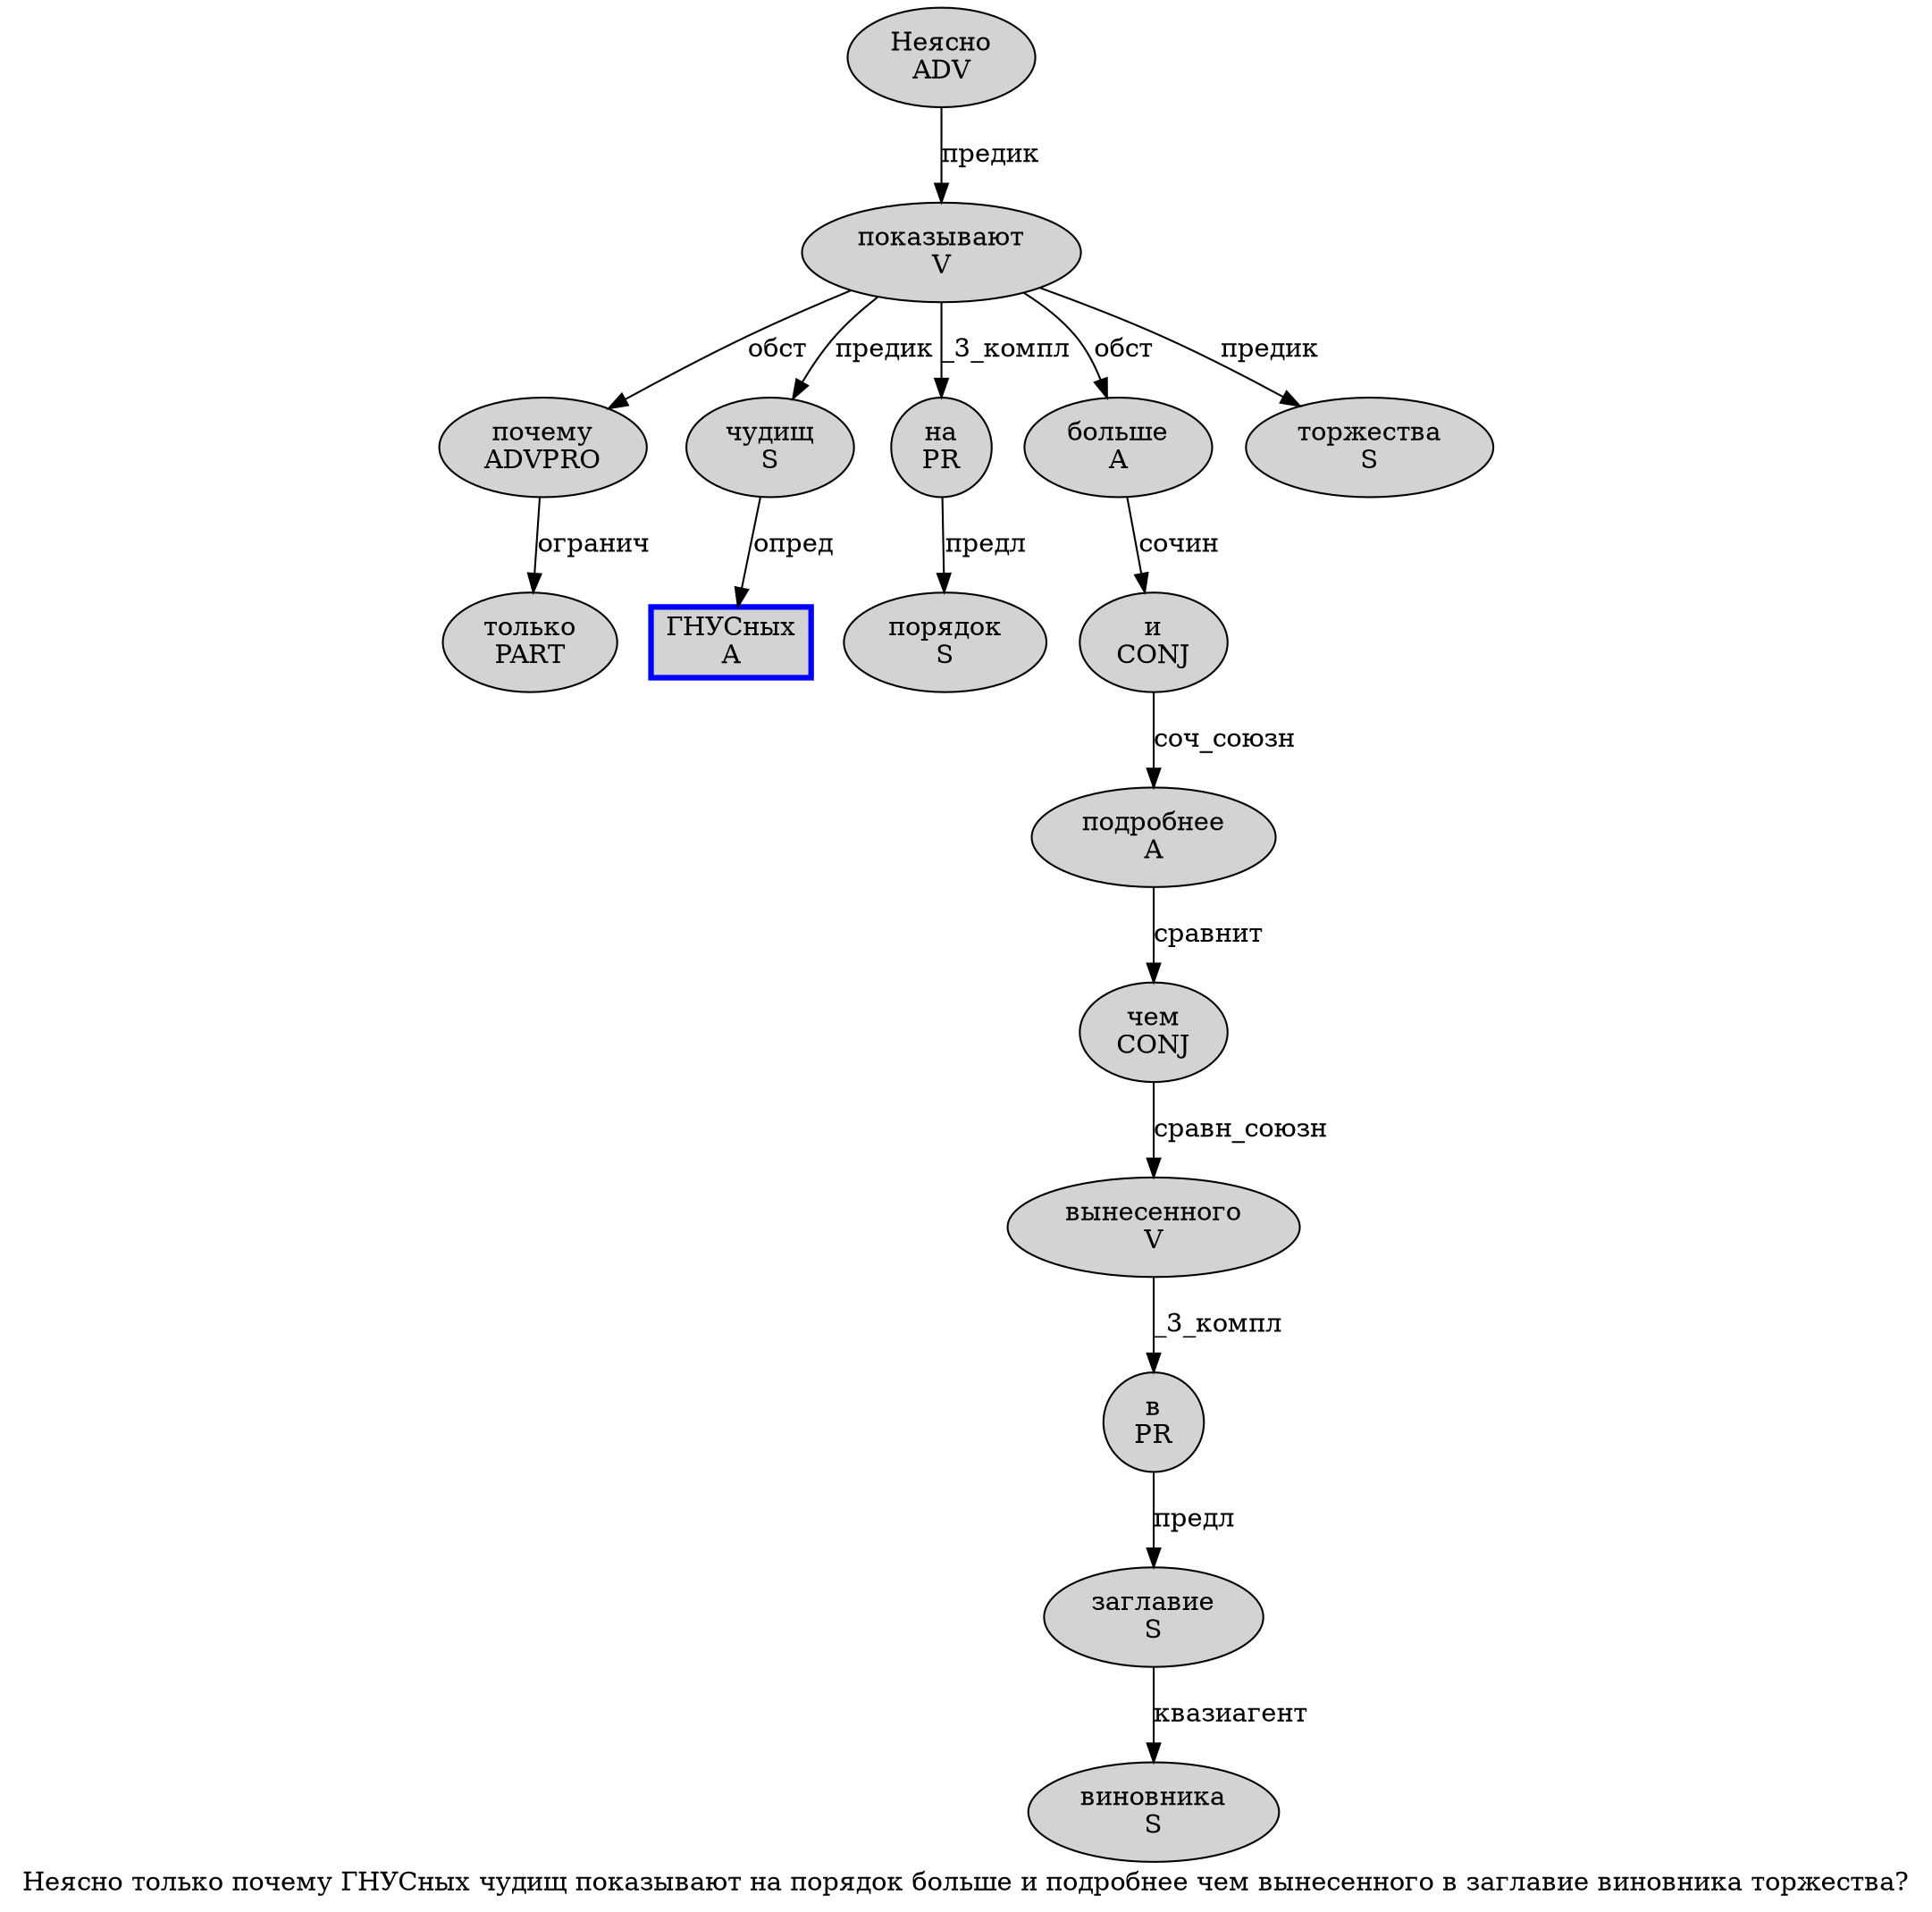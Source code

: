 digraph SENTENCE_4976 {
	graph [label="Неясно только почему ГНУСных чудищ показывают на порядок больше и подробнее чем вынесенного в заглавие виновника торжества?"]
	node [style=filled]
		0 [label="Неясно
ADV" color="" fillcolor=lightgray penwidth=1 shape=ellipse]
		1 [label="только
PART" color="" fillcolor=lightgray penwidth=1 shape=ellipse]
		2 [label="почему
ADVPRO" color="" fillcolor=lightgray penwidth=1 shape=ellipse]
		3 [label="ГНУСных
A" color=blue fillcolor=lightgray penwidth=3 shape=box]
		4 [label="чудищ
S" color="" fillcolor=lightgray penwidth=1 shape=ellipse]
		5 [label="показывают
V" color="" fillcolor=lightgray penwidth=1 shape=ellipse]
		6 [label="на
PR" color="" fillcolor=lightgray penwidth=1 shape=ellipse]
		7 [label="порядок
S" color="" fillcolor=lightgray penwidth=1 shape=ellipse]
		8 [label="больше
A" color="" fillcolor=lightgray penwidth=1 shape=ellipse]
		9 [label="и
CONJ" color="" fillcolor=lightgray penwidth=1 shape=ellipse]
		10 [label="подробнее
A" color="" fillcolor=lightgray penwidth=1 shape=ellipse]
		11 [label="чем
CONJ" color="" fillcolor=lightgray penwidth=1 shape=ellipse]
		12 [label="вынесенного
V" color="" fillcolor=lightgray penwidth=1 shape=ellipse]
		13 [label="в
PR" color="" fillcolor=lightgray penwidth=1 shape=ellipse]
		14 [label="заглавие
S" color="" fillcolor=lightgray penwidth=1 shape=ellipse]
		15 [label="виновника
S" color="" fillcolor=lightgray penwidth=1 shape=ellipse]
		16 [label="торжества
S" color="" fillcolor=lightgray penwidth=1 shape=ellipse]
			0 -> 5 [label="предик"]
			4 -> 3 [label="опред"]
			9 -> 10 [label="соч_союзн"]
			10 -> 11 [label="сравнит"]
			14 -> 15 [label="квазиагент"]
			2 -> 1 [label="огранич"]
			5 -> 2 [label="обст"]
			5 -> 4 [label="предик"]
			5 -> 6 [label="_3_компл"]
			5 -> 8 [label="обст"]
			5 -> 16 [label="предик"]
			6 -> 7 [label="предл"]
			13 -> 14 [label="предл"]
			8 -> 9 [label="сочин"]
			12 -> 13 [label="_3_компл"]
			11 -> 12 [label="сравн_союзн"]
}